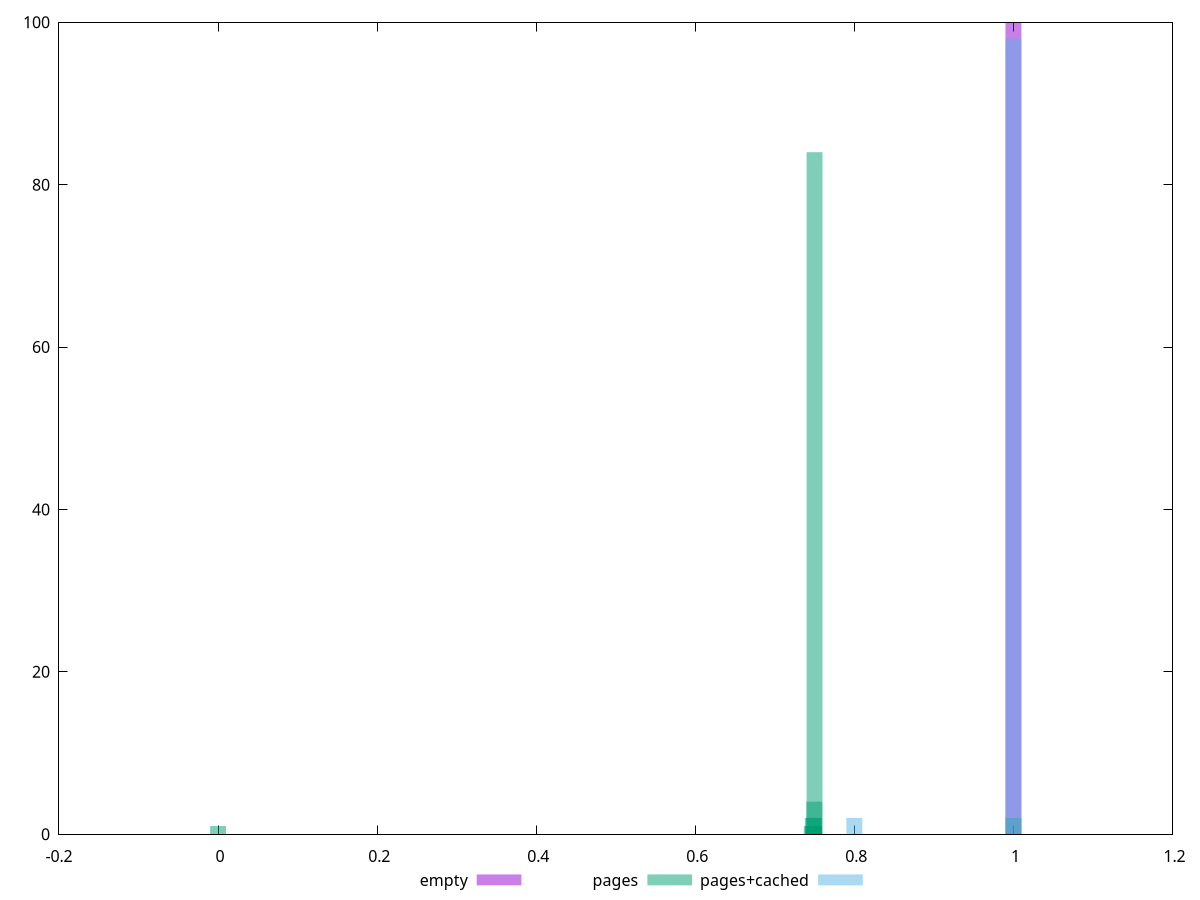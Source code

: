 $_empty <<EOF
1 100
EOF
$_pages <<EOF
1.0000778935778756 2
0.7499339291593098 84
0.7496019530950516 4
0 1
0.7464481804845985 1
0.7492699770307933 1
0.748772012934406 1
0.7489380009665352 1
0.7477760847416314 2
0.7486060249022769 1
0.7494359650629224 2
EOF
$_pagesCached <<EOF
0.8 2
1 98
EOF
set key outside below
set terminal pngcairo
set output "report_00005_2020-11-02T22-26-11.212Z/uses-rel-preconnect/uses-rel-preconnect_empty_pages_pages+cached+hist.png"
set boxwidth 0.02000155787155751
set style fill transparent solid 0.5 noborder
set yrange [0:100]
plot $_empty title "empty" with boxes ,$_pages title "pages" with boxes ,$_pagesCached title "pages+cached" with boxes ,
